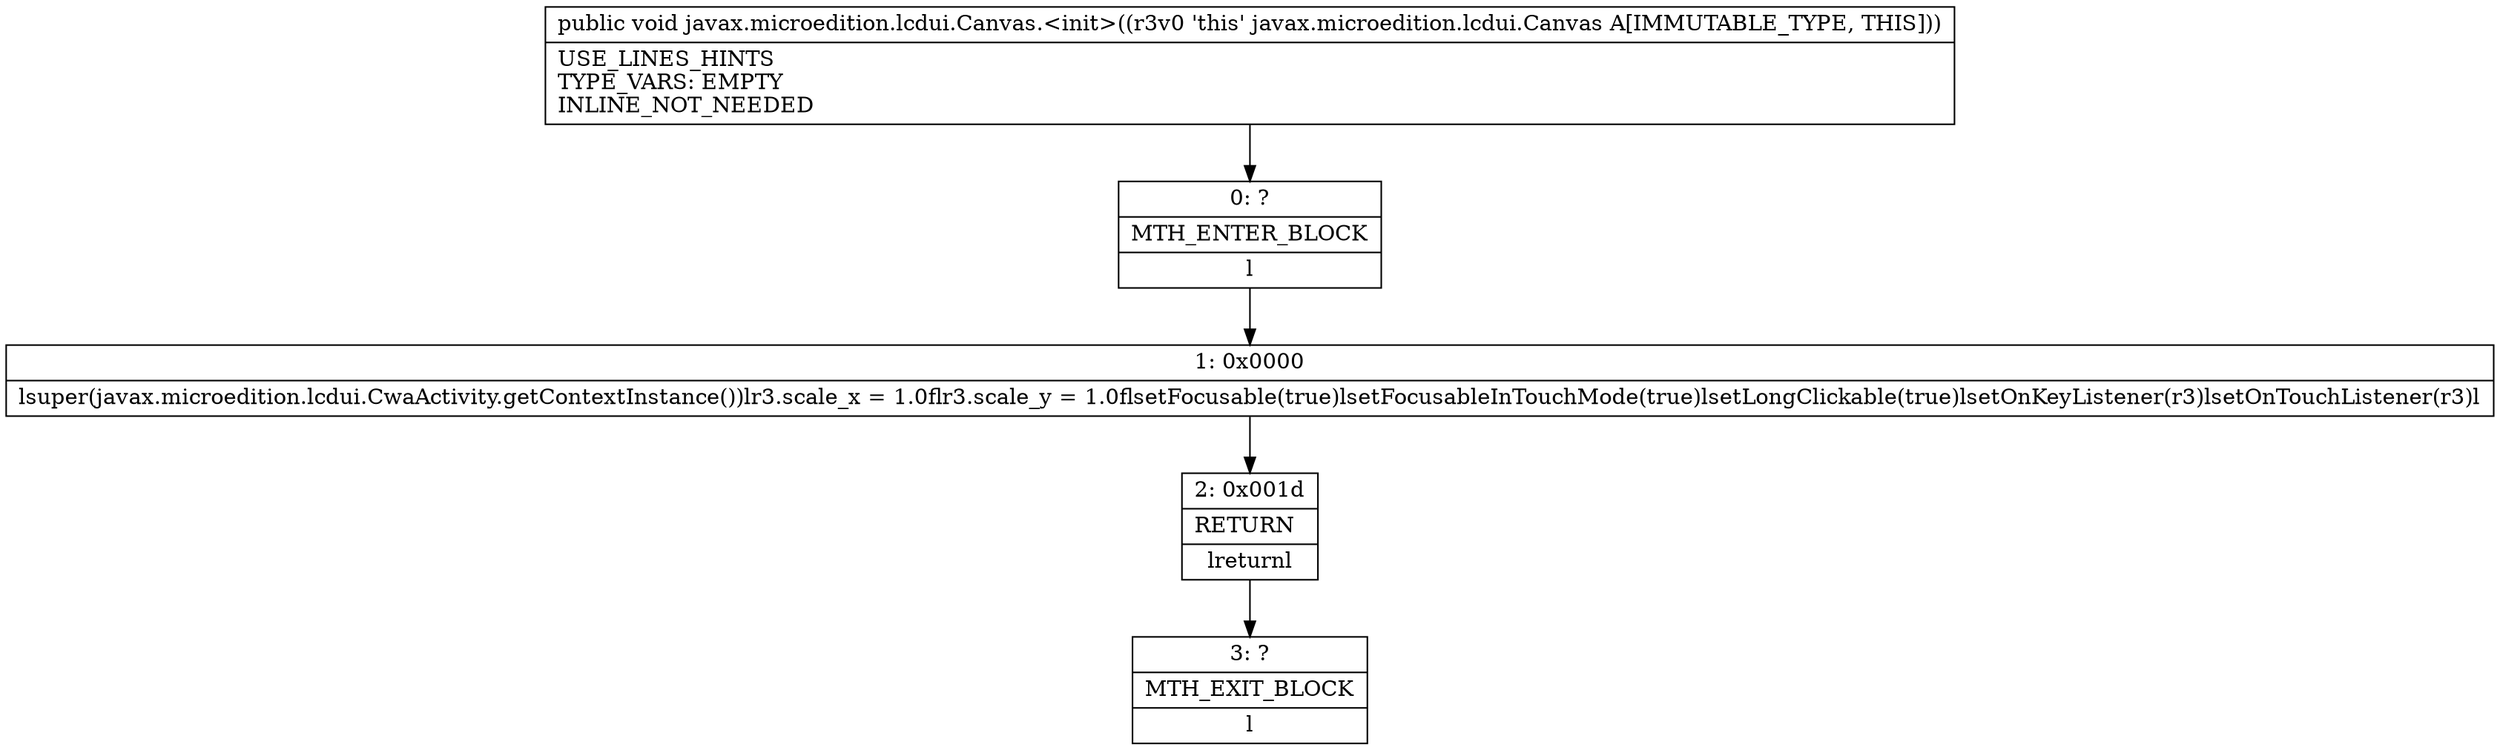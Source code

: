 digraph "CFG forjavax.microedition.lcdui.Canvas.\<init\>()V" {
Node_0 [shape=record,label="{0\:\ ?|MTH_ENTER_BLOCK\l|l}"];
Node_1 [shape=record,label="{1\:\ 0x0000|lsuper(javax.microedition.lcdui.CwaActivity.getContextInstance())lr3.scale_x = 1.0flr3.scale_y = 1.0flsetFocusable(true)lsetFocusableInTouchMode(true)lsetLongClickable(true)lsetOnKeyListener(r3)lsetOnTouchListener(r3)l}"];
Node_2 [shape=record,label="{2\:\ 0x001d|RETURN\l|lreturnl}"];
Node_3 [shape=record,label="{3\:\ ?|MTH_EXIT_BLOCK\l|l}"];
MethodNode[shape=record,label="{public void javax.microedition.lcdui.Canvas.\<init\>((r3v0 'this' javax.microedition.lcdui.Canvas A[IMMUTABLE_TYPE, THIS]))  | USE_LINES_HINTS\lTYPE_VARS: EMPTY\lINLINE_NOT_NEEDED\l}"];
MethodNode -> Node_0;
Node_0 -> Node_1;
Node_1 -> Node_2;
Node_2 -> Node_3;
}

